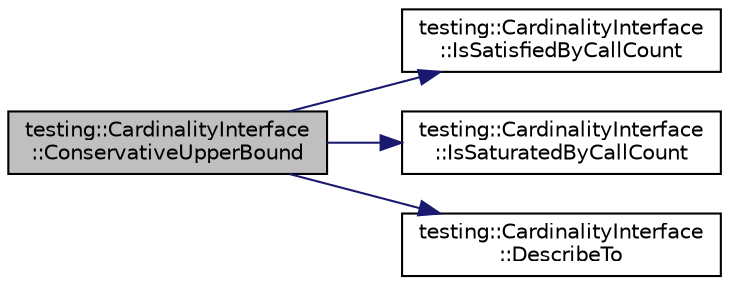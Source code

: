 digraph "testing::CardinalityInterface::ConservativeUpperBound"
{
  edge [fontname="Helvetica",fontsize="10",labelfontname="Helvetica",labelfontsize="10"];
  node [fontname="Helvetica",fontsize="10",shape=record];
  rankdir="LR";
  Node4 [label="testing::CardinalityInterface\l::ConservativeUpperBound",height=0.2,width=0.4,color="black", fillcolor="grey75", style="filled", fontcolor="black"];
  Node4 -> Node5 [color="midnightblue",fontsize="10",style="solid",fontname="Helvetica"];
  Node5 [label="testing::CardinalityInterface\l::IsSatisfiedByCallCount",height=0.2,width=0.4,color="black", fillcolor="white", style="filled",URL="$d9/da7/classtesting_1_1_cardinality_interface.html#af89684f4ea6d9de331abf7958754d8f1"];
  Node4 -> Node6 [color="midnightblue",fontsize="10",style="solid",fontname="Helvetica"];
  Node6 [label="testing::CardinalityInterface\l::IsSaturatedByCallCount",height=0.2,width=0.4,color="black", fillcolor="white", style="filled",URL="$d9/da7/classtesting_1_1_cardinality_interface.html#a42508cff9627de2e6f9c1ec33a7d8bf2"];
  Node4 -> Node7 [color="midnightblue",fontsize="10",style="solid",fontname="Helvetica"];
  Node7 [label="testing::CardinalityInterface\l::DescribeTo",height=0.2,width=0.4,color="black", fillcolor="white", style="filled",URL="$d9/da7/classtesting_1_1_cardinality_interface.html#a8a93e3bbf24d14fe21186802ecef0929"];
}
